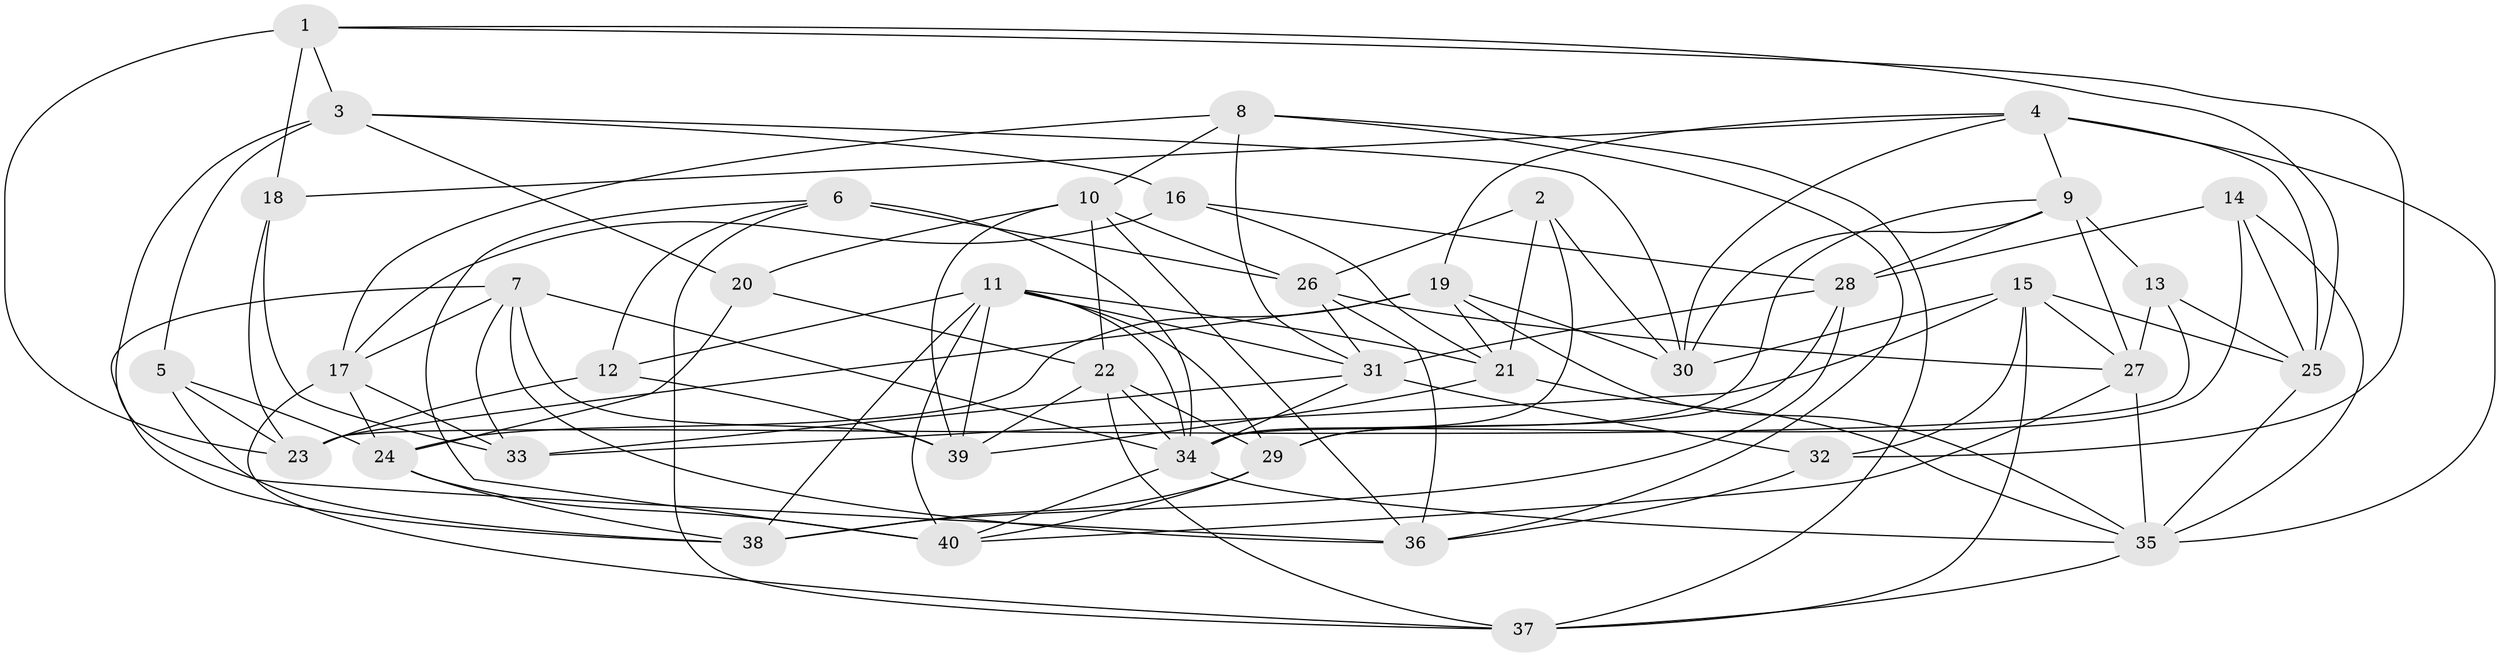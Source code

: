 // original degree distribution, {4: 1.0}
// Generated by graph-tools (version 1.1) at 2025/50/03/09/25 03:50:55]
// undirected, 40 vertices, 113 edges
graph export_dot {
graph [start="1"]
  node [color=gray90,style=filled];
  1;
  2;
  3;
  4;
  5;
  6;
  7;
  8;
  9;
  10;
  11;
  12;
  13;
  14;
  15;
  16;
  17;
  18;
  19;
  20;
  21;
  22;
  23;
  24;
  25;
  26;
  27;
  28;
  29;
  30;
  31;
  32;
  33;
  34;
  35;
  36;
  37;
  38;
  39;
  40;
  1 -- 3 [weight=1.0];
  1 -- 18 [weight=2.0];
  1 -- 23 [weight=1.0];
  1 -- 25 [weight=1.0];
  1 -- 32 [weight=1.0];
  2 -- 21 [weight=1.0];
  2 -- 26 [weight=1.0];
  2 -- 30 [weight=1.0];
  2 -- 34 [weight=1.0];
  3 -- 5 [weight=1.0];
  3 -- 16 [weight=1.0];
  3 -- 20 [weight=1.0];
  3 -- 30 [weight=1.0];
  3 -- 36 [weight=1.0];
  4 -- 9 [weight=1.0];
  4 -- 18 [weight=1.0];
  4 -- 19 [weight=1.0];
  4 -- 25 [weight=1.0];
  4 -- 30 [weight=1.0];
  4 -- 35 [weight=1.0];
  5 -- 23 [weight=1.0];
  5 -- 24 [weight=1.0];
  5 -- 38 [weight=1.0];
  6 -- 12 [weight=1.0];
  6 -- 26 [weight=1.0];
  6 -- 34 [weight=2.0];
  6 -- 37 [weight=1.0];
  6 -- 40 [weight=1.0];
  7 -- 17 [weight=1.0];
  7 -- 33 [weight=1.0];
  7 -- 34 [weight=1.0];
  7 -- 36 [weight=1.0];
  7 -- 38 [weight=1.0];
  7 -- 39 [weight=1.0];
  8 -- 10 [weight=1.0];
  8 -- 17 [weight=1.0];
  8 -- 31 [weight=2.0];
  8 -- 36 [weight=1.0];
  8 -- 37 [weight=1.0];
  9 -- 13 [weight=1.0];
  9 -- 27 [weight=1.0];
  9 -- 28 [weight=1.0];
  9 -- 29 [weight=1.0];
  9 -- 30 [weight=1.0];
  10 -- 20 [weight=1.0];
  10 -- 22 [weight=1.0];
  10 -- 26 [weight=1.0];
  10 -- 36 [weight=1.0];
  10 -- 39 [weight=1.0];
  11 -- 12 [weight=1.0];
  11 -- 21 [weight=1.0];
  11 -- 29 [weight=1.0];
  11 -- 31 [weight=1.0];
  11 -- 34 [weight=1.0];
  11 -- 38 [weight=1.0];
  11 -- 39 [weight=1.0];
  11 -- 40 [weight=1.0];
  12 -- 23 [weight=1.0];
  12 -- 39 [weight=1.0];
  13 -- 23 [weight=1.0];
  13 -- 25 [weight=1.0];
  13 -- 27 [weight=1.0];
  14 -- 25 [weight=1.0];
  14 -- 28 [weight=1.0];
  14 -- 34 [weight=1.0];
  14 -- 35 [weight=1.0];
  15 -- 25 [weight=1.0];
  15 -- 27 [weight=1.0];
  15 -- 30 [weight=1.0];
  15 -- 32 [weight=1.0];
  15 -- 33 [weight=1.0];
  15 -- 37 [weight=1.0];
  16 -- 17 [weight=1.0];
  16 -- 21 [weight=1.0];
  16 -- 28 [weight=1.0];
  17 -- 24 [weight=1.0];
  17 -- 33 [weight=1.0];
  17 -- 37 [weight=1.0];
  18 -- 23 [weight=1.0];
  18 -- 33 [weight=2.0];
  19 -- 21 [weight=1.0];
  19 -- 23 [weight=1.0];
  19 -- 24 [weight=1.0];
  19 -- 30 [weight=1.0];
  19 -- 35 [weight=1.0];
  20 -- 22 [weight=1.0];
  20 -- 24 [weight=1.0];
  21 -- 35 [weight=1.0];
  21 -- 39 [weight=1.0];
  22 -- 29 [weight=1.0];
  22 -- 34 [weight=1.0];
  22 -- 37 [weight=1.0];
  22 -- 39 [weight=1.0];
  24 -- 38 [weight=1.0];
  24 -- 40 [weight=1.0];
  25 -- 35 [weight=1.0];
  26 -- 27 [weight=1.0];
  26 -- 31 [weight=1.0];
  26 -- 36 [weight=1.0];
  27 -- 35 [weight=1.0];
  27 -- 40 [weight=1.0];
  28 -- 29 [weight=1.0];
  28 -- 31 [weight=1.0];
  28 -- 38 [weight=1.0];
  29 -- 38 [weight=1.0];
  29 -- 40 [weight=1.0];
  31 -- 32 [weight=1.0];
  31 -- 33 [weight=1.0];
  31 -- 34 [weight=1.0];
  32 -- 36 [weight=1.0];
  34 -- 35 [weight=1.0];
  34 -- 40 [weight=1.0];
  35 -- 37 [weight=1.0];
}
